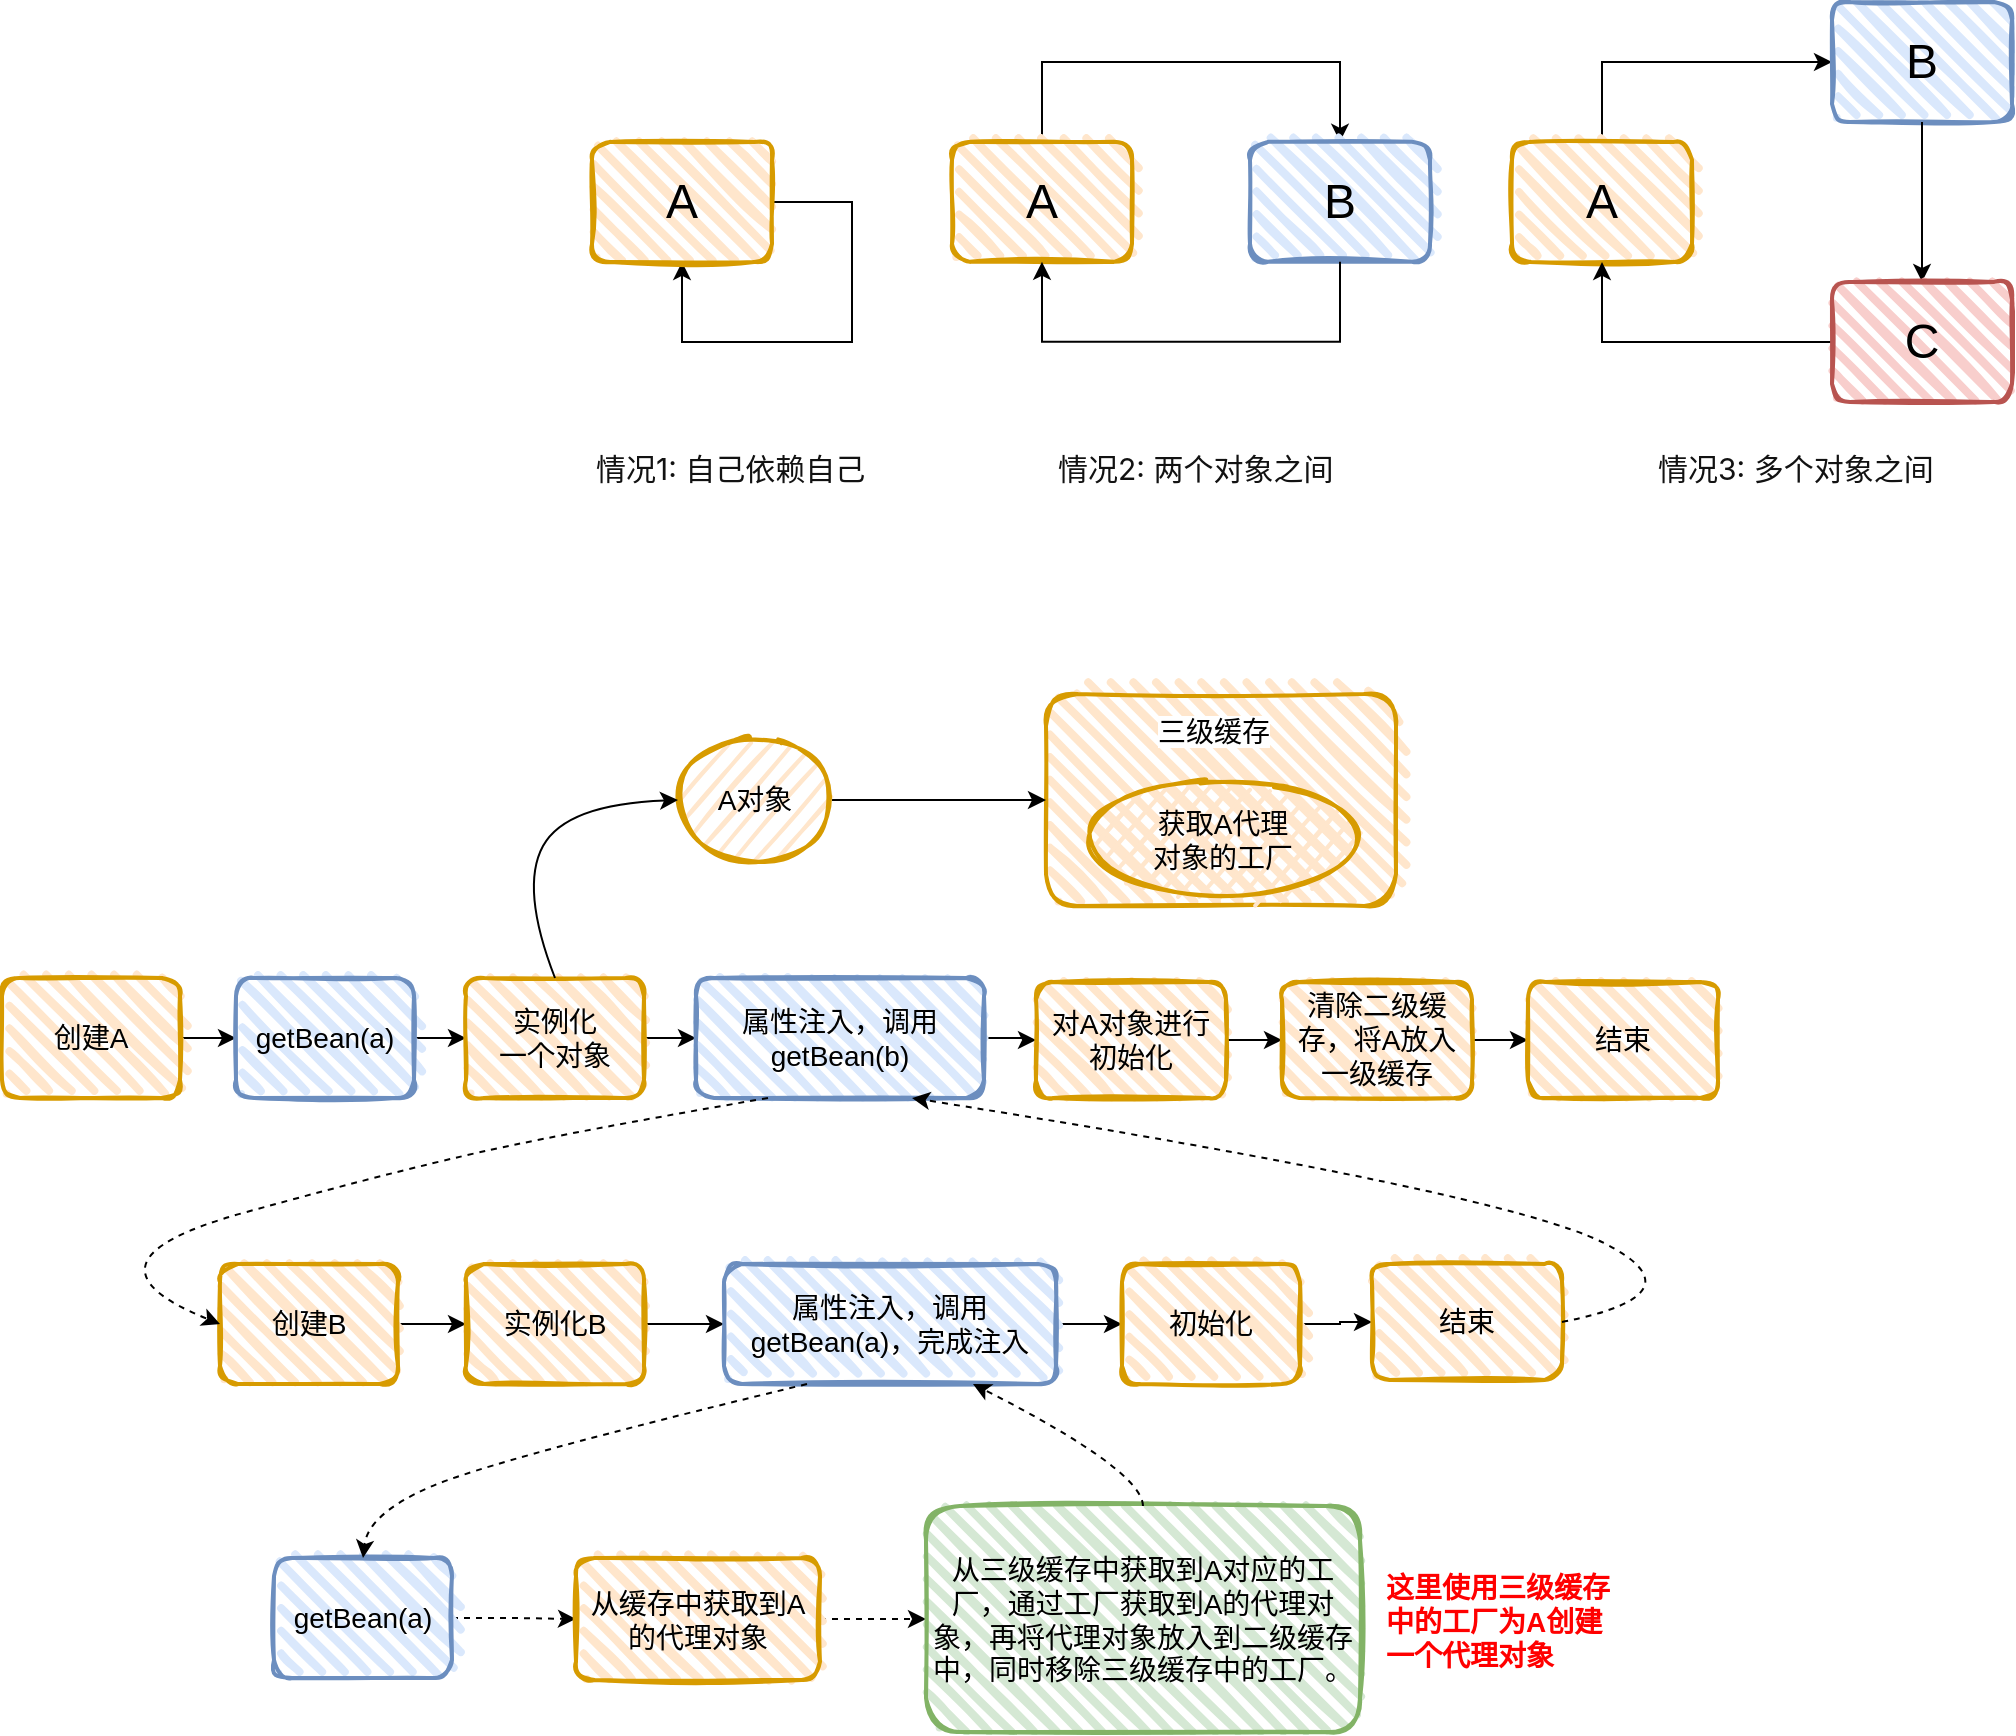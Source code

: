 <mxfile version="20.2.3" type="github">
  <diagram id="PN2r7i_gPheXsa0iSZiF" name="第 1 页">
    <mxGraphModel dx="1758" dy="732" grid="0" gridSize="10" guides="1" tooltips="1" connect="1" arrows="1" fold="1" page="0" pageScale="1" pageWidth="827" pageHeight="1169" math="0" shadow="0">
      <root>
        <mxCell id="0" />
        <mxCell id="1" parent="0" />
        <mxCell id="Nwbhyj16qawaemDovWx5-5" style="edgeStyle=orthogonalEdgeStyle;rounded=0;orthogonalLoop=1;jettySize=auto;html=1;fontSize=24;exitX=0.5;exitY=0;exitDx=0;exitDy=0;entryX=0.5;entryY=0;entryDx=0;entryDy=0;strokeWidth=1;" edge="1" parent="1" source="Nwbhyj16qawaemDovWx5-2" target="Nwbhyj16qawaemDovWx5-4">
          <mxGeometry relative="1" as="geometry">
            <mxPoint x="489" y="120.92" as="targetPoint" />
            <Array as="points">
              <mxPoint x="284" y="81" />
              <mxPoint x="433" y="81" />
            </Array>
          </mxGeometry>
        </mxCell>
        <mxCell id="Nwbhyj16qawaemDovWx5-2" value="&lt;font style=&quot;font-size: 24px;&quot;&gt;A&lt;/font&gt;" style="rounded=1;whiteSpace=wrap;html=1;strokeWidth=2;fillWeight=4;hachureGap=8;hachureAngle=45;fillColor=#ffe6cc;sketch=1;strokeColor=#d79b00;" vertex="1" parent="1">
          <mxGeometry x="239" y="120.92" width="90" height="60" as="geometry" />
        </mxCell>
        <mxCell id="Nwbhyj16qawaemDovWx5-4" value="&lt;font style=&quot;font-size: 24px;&quot;&gt;B&lt;/font&gt;" style="rounded=1;whiteSpace=wrap;html=1;strokeWidth=2;fillWeight=4;hachureGap=8;hachureAngle=45;fillColor=#dae8fc;sketch=1;strokeColor=#6c8ebf;" vertex="1" parent="1">
          <mxGeometry x="388" y="120.92" width="90" height="60" as="geometry" />
        </mxCell>
        <mxCell id="Nwbhyj16qawaemDovWx5-7" value="" style="edgeStyle=elbowEdgeStyle;elbow=vertical;endArrow=classic;html=1;rounded=0;fontSize=24;entryX=0.5;entryY=1;entryDx=0;entryDy=0;exitX=0.5;exitY=1;exitDx=0;exitDy=0;strokeWidth=1;" edge="1" parent="1" source="Nwbhyj16qawaemDovWx5-4" target="Nwbhyj16qawaemDovWx5-2">
          <mxGeometry width="50" height="50" relative="1" as="geometry">
            <mxPoint x="489" y="180.92" as="sourcePoint" />
            <mxPoint x="499" y="350.92" as="targetPoint" />
            <Array as="points">
              <mxPoint x="359" y="220.92" />
            </Array>
          </mxGeometry>
        </mxCell>
        <mxCell id="Nwbhyj16qawaemDovWx5-15" style="edgeStyle=orthogonalEdgeStyle;rounded=0;orthogonalLoop=1;jettySize=auto;html=1;fontSize=24;entryX=0.5;entryY=1;entryDx=0;entryDy=0;exitX=1;exitY=0.5;exitDx=0;exitDy=0;strokeWidth=1;" edge="1" parent="1" source="Nwbhyj16qawaemDovWx5-8" target="Nwbhyj16qawaemDovWx5-8">
          <mxGeometry relative="1" as="geometry">
            <mxPoint x="219" y="230.97" as="targetPoint" />
            <Array as="points">
              <mxPoint x="189" y="150.97" />
              <mxPoint x="189" y="220.97" />
              <mxPoint x="104" y="220.97" />
            </Array>
          </mxGeometry>
        </mxCell>
        <mxCell id="Nwbhyj16qawaemDovWx5-8" value="&lt;font style=&quot;font-size: 24px;&quot;&gt;A&lt;/font&gt;" style="rounded=1;whiteSpace=wrap;html=1;strokeWidth=2;fillWeight=4;hachureGap=8;hachureAngle=45;fillColor=#ffe6cc;sketch=1;strokeColor=#d79b00;" vertex="1" parent="1">
          <mxGeometry x="59" y="120.97" width="90" height="60" as="geometry" />
        </mxCell>
        <mxCell id="Nwbhyj16qawaemDovWx5-9" style="edgeStyle=orthogonalEdgeStyle;rounded=0;orthogonalLoop=1;jettySize=auto;html=1;fontSize=24;exitX=0.5;exitY=0;exitDx=0;exitDy=0;entryX=0;entryY=0.5;entryDx=0;entryDy=0;strokeWidth=1;" edge="1" parent="1" source="Nwbhyj16qawaemDovWx5-10" target="Nwbhyj16qawaemDovWx5-11">
          <mxGeometry relative="1" as="geometry">
            <mxPoint x="763" y="120.95" as="targetPoint" />
            <Array as="points">
              <mxPoint x="564" y="81" />
            </Array>
          </mxGeometry>
        </mxCell>
        <mxCell id="Nwbhyj16qawaemDovWx5-10" value="&lt;font style=&quot;font-size: 24px;&quot;&gt;A&lt;/font&gt;" style="rounded=1;whiteSpace=wrap;html=1;strokeWidth=2;fillWeight=4;hachureGap=8;hachureAngle=45;fillColor=#ffe6cc;sketch=1;strokeColor=#d79b00;" vertex="1" parent="1">
          <mxGeometry x="519" y="120.95" width="90" height="60" as="geometry" />
        </mxCell>
        <mxCell id="Nwbhyj16qawaemDovWx5-11" value="&lt;font style=&quot;font-size: 24px;&quot;&gt;B&lt;/font&gt;" style="rounded=1;whiteSpace=wrap;html=1;strokeWidth=2;fillWeight=4;hachureGap=8;hachureAngle=45;fillColor=#dae8fc;sketch=1;strokeColor=#6c8ebf;" vertex="1" parent="1">
          <mxGeometry x="679" y="51.0" width="90" height="60" as="geometry" />
        </mxCell>
        <mxCell id="Nwbhyj16qawaemDovWx5-12" value="" style="edgeStyle=elbowEdgeStyle;elbow=vertical;endArrow=classic;html=1;rounded=0;fontSize=24;entryX=0.5;entryY=1;entryDx=0;entryDy=0;exitX=0;exitY=0.5;exitDx=0;exitDy=0;" edge="1" parent="1" source="Nwbhyj16qawaemDovWx5-13" target="Nwbhyj16qawaemDovWx5-10">
          <mxGeometry width="50" height="50" relative="1" as="geometry">
            <mxPoint x="763" y="180.95" as="sourcePoint" />
            <mxPoint x="773" y="350.95" as="targetPoint" />
            <Array as="points">
              <mxPoint x="633" y="220.95" />
            </Array>
          </mxGeometry>
        </mxCell>
        <mxCell id="Nwbhyj16qawaemDovWx5-14" value="" style="edgeStyle=orthogonalEdgeStyle;rounded=0;orthogonalLoop=1;jettySize=auto;html=1;fontSize=24;startArrow=classic;startFill=1;endArrow=none;endFill=0;" edge="1" parent="1" source="Nwbhyj16qawaemDovWx5-13" target="Nwbhyj16qawaemDovWx5-11">
          <mxGeometry relative="1" as="geometry" />
        </mxCell>
        <mxCell id="Nwbhyj16qawaemDovWx5-13" value="&lt;font style=&quot;font-size: 24px;&quot;&gt;C&lt;/font&gt;" style="rounded=1;whiteSpace=wrap;html=1;strokeWidth=2;fillWeight=4;hachureGap=8;hachureAngle=45;fillColor=#f8cecc;sketch=1;strokeColor=#b85450;" vertex="1" parent="1">
          <mxGeometry x="679" y="190.95" width="90" height="60" as="geometry" />
        </mxCell>
        <mxCell id="Nwbhyj16qawaemDovWx5-16" value="&lt;span style=&quot;color: rgb(18, 18, 18); font-family: -apple-system, &amp;quot;system-ui&amp;quot;, &amp;quot;Helvetica Neue&amp;quot;, &amp;quot;PingFang SC&amp;quot;, &amp;quot;Microsoft YaHei&amp;quot;, &amp;quot;Source Han Sans SC&amp;quot;, &amp;quot;Noto Sans CJK SC&amp;quot;, &amp;quot;WenQuanYi Micro Hei&amp;quot;, sans-serif; font-size: 15px; font-style: normal; font-variant-ligatures: normal; font-variant-caps: normal; font-weight: 400; letter-spacing: normal; orphans: 2; text-align: start; text-indent: 0px; text-transform: none; widows: 2; word-spacing: 0px; -webkit-text-stroke-width: 0px; background-color: rgb(255, 255, 255); text-decoration-thickness: initial; text-decoration-style: initial; text-decoration-color: initial; float: none; display: inline !important;&quot;&gt;情况1: 自己依赖自己&lt;/span&gt;" style="text;whiteSpace=wrap;html=1;fontSize=24;" vertex="1" parent="1">
          <mxGeometry x="59" y="261.02" width="160" height="50" as="geometry" />
        </mxCell>
        <mxCell id="Nwbhyj16qawaemDovWx5-17" value="&lt;span style=&quot;color: rgb(18, 18, 18); font-family: -apple-system, &amp;quot;system-ui&amp;quot;, &amp;quot;Helvetica Neue&amp;quot;, &amp;quot;PingFang SC&amp;quot;, &amp;quot;Microsoft YaHei&amp;quot;, &amp;quot;Source Han Sans SC&amp;quot;, &amp;quot;Noto Sans CJK SC&amp;quot;, &amp;quot;WenQuanYi Micro Hei&amp;quot;, sans-serif; font-size: 15px; background-color: rgb(255, 255, 255);&quot;&gt;情况2:&amp;nbsp;&lt;/span&gt;&lt;span style=&quot;color: rgb(18, 18, 18); font-family: -apple-system, &amp;quot;system-ui&amp;quot;, &amp;quot;Helvetica Neue&amp;quot;, &amp;quot;PingFang SC&amp;quot;, &amp;quot;Microsoft YaHei&amp;quot;, &amp;quot;Source Han Sans SC&amp;quot;, &amp;quot;Noto Sans CJK SC&amp;quot;, &amp;quot;WenQuanYi Micro Hei&amp;quot;, sans-serif; font-size: 15px; background-color: rgb(255, 255, 255);&quot;&gt;两个对象之间&lt;/span&gt;" style="text;whiteSpace=wrap;html=1;fontSize=24;" vertex="1" parent="1">
          <mxGeometry x="290" y="261.02" width="180" height="50" as="geometry" />
        </mxCell>
        <mxCell id="Nwbhyj16qawaemDovWx5-18" value="&lt;span style=&quot;color: rgb(18, 18, 18); font-family: -apple-system, &amp;quot;system-ui&amp;quot;, &amp;quot;Helvetica Neue&amp;quot;, &amp;quot;PingFang SC&amp;quot;, &amp;quot;Microsoft YaHei&amp;quot;, &amp;quot;Source Han Sans SC&amp;quot;, &amp;quot;Noto Sans CJK SC&amp;quot;, &amp;quot;WenQuanYi Micro Hei&amp;quot;, sans-serif; font-size: 15px; background-color: rgb(255, 255, 255);&quot;&gt;情况3:&amp;nbsp;&lt;/span&gt;&lt;span style=&quot;color: rgb(18, 18, 18); font-family: -apple-system, &amp;quot;system-ui&amp;quot;, &amp;quot;Helvetica Neue&amp;quot;, &amp;quot;PingFang SC&amp;quot;, &amp;quot;Microsoft YaHei&amp;quot;, &amp;quot;Source Han Sans SC&amp;quot;, &amp;quot;Noto Sans CJK SC&amp;quot;, &amp;quot;WenQuanYi Micro Hei&amp;quot;, sans-serif; font-size: 15px; background-color: rgb(255, 255, 255);&quot;&gt;多个对象之间&lt;/span&gt;" style="text;whiteSpace=wrap;html=1;fontSize=24;" vertex="1" parent="1">
          <mxGeometry x="590" y="261.02" width="171" height="50" as="geometry" />
        </mxCell>
        <mxCell id="Nwbhyj16qawaemDovWx5-36" value="" style="edgeStyle=orthogonalEdgeStyle;rounded=0;orthogonalLoop=1;jettySize=auto;html=1;fontSize=14;startArrow=none;startFill=0;endArrow=classic;endFill=1;strokeWidth=1;" edge="1" parent="1" source="Nwbhyj16qawaemDovWx5-19" target="Nwbhyj16qawaemDovWx5-20">
          <mxGeometry relative="1" as="geometry" />
        </mxCell>
        <mxCell id="Nwbhyj16qawaemDovWx5-19" value="&lt;font style=&quot;font-size: 14px;&quot;&gt;创建A&lt;/font&gt;" style="rounded=1;whiteSpace=wrap;html=1;strokeWidth=2;fillWeight=4;hachureGap=8;hachureAngle=45;fillColor=#ffe6cc;sketch=1;strokeColor=#d79b00;" vertex="1" parent="1">
          <mxGeometry x="-236" y="539" width="89" height="60" as="geometry" />
        </mxCell>
        <mxCell id="Nwbhyj16qawaemDovWx5-37" value="" style="edgeStyle=orthogonalEdgeStyle;rounded=0;orthogonalLoop=1;jettySize=auto;html=1;fontSize=14;startArrow=none;startFill=0;endArrow=classic;endFill=1;strokeWidth=1;" edge="1" parent="1" source="Nwbhyj16qawaemDovWx5-20" target="Nwbhyj16qawaemDovWx5-21">
          <mxGeometry relative="1" as="geometry" />
        </mxCell>
        <mxCell id="Nwbhyj16qawaemDovWx5-20" value="&lt;span style=&quot;font-size: 14px;&quot;&gt;getBean(a)&lt;/span&gt;" style="rounded=1;whiteSpace=wrap;html=1;strokeWidth=2;fillWeight=4;hachureGap=8;hachureAngle=45;fillColor=#dae8fc;sketch=1;strokeColor=#6c8ebf;" vertex="1" parent="1">
          <mxGeometry x="-119" y="539" width="89" height="60" as="geometry" />
        </mxCell>
        <mxCell id="Nwbhyj16qawaemDovWx5-38" value="" style="edgeStyle=orthogonalEdgeStyle;rounded=0;orthogonalLoop=1;jettySize=auto;html=1;fontSize=14;startArrow=none;startFill=0;endArrow=classic;endFill=1;strokeWidth=1;" edge="1" parent="1" source="Nwbhyj16qawaemDovWx5-21" target="Nwbhyj16qawaemDovWx5-22">
          <mxGeometry relative="1" as="geometry" />
        </mxCell>
        <mxCell id="Nwbhyj16qawaemDovWx5-21" value="&lt;span style=&quot;font-size: 14px;&quot;&gt;实例化&lt;br&gt;一个对象&lt;/span&gt;" style="rounded=1;whiteSpace=wrap;html=1;strokeWidth=2;fillWeight=4;hachureGap=8;hachureAngle=45;fillColor=#ffe6cc;sketch=1;strokeColor=#d79b00;" vertex="1" parent="1">
          <mxGeometry x="-4" y="539" width="89" height="60" as="geometry" />
        </mxCell>
        <mxCell id="Nwbhyj16qawaemDovWx5-39" value="" style="edgeStyle=orthogonalEdgeStyle;rounded=0;orthogonalLoop=1;jettySize=auto;html=1;fontSize=14;startArrow=none;startFill=0;endArrow=classic;endFill=1;strokeWidth=1;" edge="1" parent="1" source="Nwbhyj16qawaemDovWx5-22" target="Nwbhyj16qawaemDovWx5-23">
          <mxGeometry relative="1" as="geometry" />
        </mxCell>
        <mxCell id="Nwbhyj16qawaemDovWx5-22" value="&lt;span style=&quot;font-size: 14px;&quot;&gt;属性注入，调用getBean(b)&lt;/span&gt;" style="rounded=1;whiteSpace=wrap;html=1;strokeWidth=2;fillWeight=4;hachureGap=8;hachureAngle=45;fillColor=#dae8fc;sketch=1;strokeColor=#6c8ebf;" vertex="1" parent="1">
          <mxGeometry x="111" y="539" width="144" height="60" as="geometry" />
        </mxCell>
        <mxCell id="Nwbhyj16qawaemDovWx5-40" value="" style="edgeStyle=orthogonalEdgeStyle;rounded=0;orthogonalLoop=1;jettySize=auto;html=1;fontSize=14;startArrow=none;startFill=0;endArrow=classic;endFill=1;strokeWidth=1;" edge="1" parent="1" source="Nwbhyj16qawaemDovWx5-23" target="Nwbhyj16qawaemDovWx5-24">
          <mxGeometry relative="1" as="geometry" />
        </mxCell>
        <mxCell id="Nwbhyj16qawaemDovWx5-23" value="&lt;span style=&quot;font-size: 14px;&quot;&gt;对A对象进行初始化&lt;/span&gt;" style="rounded=1;whiteSpace=wrap;html=1;strokeWidth=2;fillWeight=4;hachureGap=8;hachureAngle=45;fillColor=#ffe6cc;sketch=1;strokeColor=#d79b00;" vertex="1" parent="1">
          <mxGeometry x="281" y="541" width="95" height="58" as="geometry" />
        </mxCell>
        <mxCell id="Nwbhyj16qawaemDovWx5-41" value="" style="edgeStyle=orthogonalEdgeStyle;rounded=0;orthogonalLoop=1;jettySize=auto;html=1;fontSize=14;startArrow=none;startFill=0;endArrow=classic;endFill=1;strokeWidth=1;" edge="1" parent="1" source="Nwbhyj16qawaemDovWx5-24" target="Nwbhyj16qawaemDovWx5-25">
          <mxGeometry relative="1" as="geometry" />
        </mxCell>
        <mxCell id="Nwbhyj16qawaemDovWx5-24" value="&lt;span style=&quot;font-size: 14px;&quot;&gt;清除二级缓存，将A放入一级缓存&lt;/span&gt;" style="rounded=1;whiteSpace=wrap;html=1;strokeWidth=2;fillWeight=4;hachureGap=8;hachureAngle=45;fillColor=#ffe6cc;sketch=1;strokeColor=#d79b00;" vertex="1" parent="1">
          <mxGeometry x="404" y="541" width="95" height="58" as="geometry" />
        </mxCell>
        <mxCell id="Nwbhyj16qawaemDovWx5-25" value="&lt;span style=&quot;font-size: 14px;&quot;&gt;结束&lt;/span&gt;" style="rounded=1;whiteSpace=wrap;html=1;strokeWidth=2;fillWeight=4;hachureGap=8;hachureAngle=45;fillColor=#ffe6cc;sketch=1;strokeColor=#d79b00;" vertex="1" parent="1">
          <mxGeometry x="527" y="541" width="95" height="58" as="geometry" />
        </mxCell>
        <mxCell id="Nwbhyj16qawaemDovWx5-29" value="" style="rounded=1;whiteSpace=wrap;html=1;strokeWidth=2;fillWeight=4;hachureGap=8;hachureAngle=45;fillColor=#ffe6cc;sketch=1;strokeColor=#d79b00;" vertex="1" parent="1">
          <mxGeometry x="286" y="397" width="175" height="106" as="geometry" />
        </mxCell>
        <mxCell id="Nwbhyj16qawaemDovWx5-34" style="edgeStyle=orthogonalEdgeStyle;rounded=0;orthogonalLoop=1;jettySize=auto;html=1;entryX=0;entryY=0.5;entryDx=0;entryDy=0;fontSize=14;startArrow=none;startFill=0;endArrow=classic;endFill=1;strokeWidth=1;" edge="1" parent="1" source="Nwbhyj16qawaemDovWx5-30" target="Nwbhyj16qawaemDovWx5-29">
          <mxGeometry relative="1" as="geometry" />
        </mxCell>
        <mxCell id="Nwbhyj16qawaemDovWx5-30" value="A对象" style="ellipse;whiteSpace=wrap;html=1;strokeWidth=2;fillWeight=2;hachureGap=8;fillColor=#ffe6cc;fillStyle=dots;sketch=1;fontSize=14;strokeColor=#d79b00;" vertex="1" parent="1">
          <mxGeometry x="102" y="420" width="77" height="60" as="geometry" />
        </mxCell>
        <mxCell id="Nwbhyj16qawaemDovWx5-31" value="获取A代理&lt;br&gt;对象的工厂" style="ellipse;whiteSpace=wrap;html=1;strokeWidth=2;fillWeight=2;hachureGap=8;fillColor=#ffe6cc;fillStyle=dots;sketch=1;fontSize=14;strokeColor=#d79b00;" vertex="1" parent="1">
          <mxGeometry x="306" y="442" width="137" height="55" as="geometry" />
        </mxCell>
        <mxCell id="Nwbhyj16qawaemDovWx5-32" value="&lt;span style=&quot;color: rgb(0, 0, 0); font-family: Helvetica; font-size: 14px; font-style: normal; font-variant-ligatures: normal; font-variant-caps: normal; font-weight: 400; letter-spacing: normal; orphans: 2; text-align: center; text-indent: 0px; text-transform: none; widows: 2; word-spacing: 0px; -webkit-text-stroke-width: 0px; background-color: rgb(255, 255, 255); text-decoration-thickness: initial; text-decoration-style: initial; text-decoration-color: initial; float: none; display: inline !important;&quot;&gt;三级缓存&lt;/span&gt;" style="text;whiteSpace=wrap;html=1;fontSize=14;" vertex="1" parent="1">
          <mxGeometry x="339.501" y="400.999" width="65" height="39" as="geometry" />
        </mxCell>
        <mxCell id="Nwbhyj16qawaemDovWx5-35" value="" style="curved=1;endArrow=classic;html=1;rounded=0;fontSize=14;strokeWidth=1;exitX=0.5;exitY=0;exitDx=0;exitDy=0;entryX=0;entryY=0.5;entryDx=0;entryDy=0;" edge="1" parent="1" source="Nwbhyj16qawaemDovWx5-21" target="Nwbhyj16qawaemDovWx5-30">
          <mxGeometry width="50" height="50" relative="1" as="geometry">
            <mxPoint x="32" y="481" as="sourcePoint" />
            <mxPoint x="82" y="431" as="targetPoint" />
            <Array as="points">
              <mxPoint x="23" y="494" />
              <mxPoint x="46" y="452" />
            </Array>
          </mxGeometry>
        </mxCell>
        <mxCell id="Nwbhyj16qawaemDovWx5-49" value="" style="edgeStyle=orthogonalEdgeStyle;rounded=0;orthogonalLoop=1;jettySize=auto;html=1;fontSize=14;startArrow=none;startFill=0;endArrow=classic;endFill=1;strokeWidth=1;" edge="1" parent="1" source="Nwbhyj16qawaemDovWx5-42" target="Nwbhyj16qawaemDovWx5-45">
          <mxGeometry relative="1" as="geometry" />
        </mxCell>
        <mxCell id="Nwbhyj16qawaemDovWx5-42" value="&lt;font style=&quot;font-size: 14px;&quot;&gt;创建B&lt;/font&gt;" style="rounded=1;whiteSpace=wrap;html=1;strokeWidth=2;fillWeight=4;hachureGap=8;hachureAngle=45;fillColor=#ffe6cc;sketch=1;strokeColor=#d79b00;" vertex="1" parent="1">
          <mxGeometry x="-127" y="682" width="89" height="60" as="geometry" />
        </mxCell>
        <mxCell id="Nwbhyj16qawaemDovWx5-50" value="" style="edgeStyle=orthogonalEdgeStyle;rounded=0;orthogonalLoop=1;jettySize=auto;html=1;fontSize=14;startArrow=none;startFill=0;endArrow=classic;endFill=1;strokeWidth=1;" edge="1" parent="1" source="Nwbhyj16qawaemDovWx5-45" target="Nwbhyj16qawaemDovWx5-46">
          <mxGeometry relative="1" as="geometry" />
        </mxCell>
        <mxCell id="Nwbhyj16qawaemDovWx5-45" value="&lt;font style=&quot;font-size: 14px;&quot;&gt;实例化B&lt;/font&gt;" style="rounded=1;whiteSpace=wrap;html=1;strokeWidth=2;fillWeight=4;hachureGap=8;hachureAngle=45;fillColor=#ffe6cc;sketch=1;strokeColor=#d79b00;" vertex="1" parent="1">
          <mxGeometry x="-4" y="682" width="89" height="60" as="geometry" />
        </mxCell>
        <mxCell id="Nwbhyj16qawaemDovWx5-51" value="" style="edgeStyle=orthogonalEdgeStyle;rounded=0;orthogonalLoop=1;jettySize=auto;html=1;fontSize=14;startArrow=none;startFill=0;endArrow=classic;endFill=1;strokeWidth=1;" edge="1" parent="1" source="Nwbhyj16qawaemDovWx5-46" target="Nwbhyj16qawaemDovWx5-47">
          <mxGeometry relative="1" as="geometry" />
        </mxCell>
        <mxCell id="Nwbhyj16qawaemDovWx5-46" value="&lt;font style=&quot;font-size: 14px;&quot;&gt;属性注入，调用getBean(a)，完成注入&lt;/font&gt;" style="rounded=1;whiteSpace=wrap;html=1;strokeWidth=2;fillWeight=4;hachureGap=8;hachureAngle=45;fillColor=#dae8fc;sketch=1;strokeColor=#6c8ebf;" vertex="1" parent="1">
          <mxGeometry x="125" y="682" width="166" height="60" as="geometry" />
        </mxCell>
        <mxCell id="Nwbhyj16qawaemDovWx5-52" value="" style="edgeStyle=orthogonalEdgeStyle;rounded=0;orthogonalLoop=1;jettySize=auto;html=1;fontSize=14;startArrow=none;startFill=0;endArrow=classic;endFill=1;strokeWidth=1;" edge="1" parent="1" source="Nwbhyj16qawaemDovWx5-47" target="Nwbhyj16qawaemDovWx5-48">
          <mxGeometry relative="1" as="geometry" />
        </mxCell>
        <mxCell id="Nwbhyj16qawaemDovWx5-47" value="&lt;font style=&quot;font-size: 14px;&quot;&gt;初始化&lt;/font&gt;" style="rounded=1;whiteSpace=wrap;html=1;strokeWidth=2;fillWeight=4;hachureGap=8;hachureAngle=45;fillColor=#ffe6cc;sketch=1;strokeColor=#d79b00;" vertex="1" parent="1">
          <mxGeometry x="324" y="682" width="89" height="60" as="geometry" />
        </mxCell>
        <mxCell id="Nwbhyj16qawaemDovWx5-48" value="&lt;span style=&quot;font-size: 14px;&quot;&gt;结束&lt;/span&gt;" style="rounded=1;whiteSpace=wrap;html=1;strokeWidth=2;fillWeight=4;hachureGap=8;hachureAngle=45;fillColor=#ffe6cc;sketch=1;strokeColor=#d79b00;" vertex="1" parent="1">
          <mxGeometry x="449" y="682" width="95" height="58" as="geometry" />
        </mxCell>
        <mxCell id="Nwbhyj16qawaemDovWx5-54" value="" style="curved=1;endArrow=classic;html=1;rounded=0;fontSize=14;strokeWidth=1;entryX=0;entryY=0.5;entryDx=0;entryDy=0;exitX=0.25;exitY=1;exitDx=0;exitDy=0;dashed=1;" edge="1" parent="1" source="Nwbhyj16qawaemDovWx5-22" target="Nwbhyj16qawaemDovWx5-42">
          <mxGeometry width="50" height="50" relative="1" as="geometry">
            <mxPoint x="205" y="647" as="sourcePoint" />
            <mxPoint x="121" y="616" as="targetPoint" />
            <Array as="points">
              <mxPoint x="71" y="612" />
              <mxPoint x="-27" y="632" />
              <mxPoint x="-204" y="681" />
            </Array>
          </mxGeometry>
        </mxCell>
        <mxCell id="Nwbhyj16qawaemDovWx5-55" value="" style="curved=1;endArrow=classic;html=1;rounded=0;dashed=1;fontSize=14;strokeWidth=1;exitX=1;exitY=0.5;exitDx=0;exitDy=0;entryX=0.75;entryY=1;entryDx=0;entryDy=0;" edge="1" parent="1" source="Nwbhyj16qawaemDovWx5-48" target="Nwbhyj16qawaemDovWx5-22">
          <mxGeometry width="50" height="50" relative="1" as="geometry">
            <mxPoint x="637" y="728" as="sourcePoint" />
            <mxPoint x="687" y="678" as="targetPoint" />
            <Array as="points">
              <mxPoint x="615" y="697" />
              <mxPoint x="515" y="646" />
            </Array>
          </mxGeometry>
        </mxCell>
        <mxCell id="Nwbhyj16qawaemDovWx5-59" value="" style="edgeStyle=orthogonalEdgeStyle;rounded=0;orthogonalLoop=1;jettySize=auto;html=1;dashed=1;fontSize=14;startArrow=none;startFill=0;endArrow=classic;endFill=1;strokeWidth=1;" edge="1" parent="1" source="Nwbhyj16qawaemDovWx5-56" target="Nwbhyj16qawaemDovWx5-57">
          <mxGeometry relative="1" as="geometry" />
        </mxCell>
        <mxCell id="Nwbhyj16qawaemDovWx5-56" value="&lt;span style=&quot;font-size: 14px;&quot;&gt;getBean(a)&lt;/span&gt;" style="rounded=1;whiteSpace=wrap;html=1;strokeWidth=2;fillWeight=4;hachureGap=8;hachureAngle=45;fillColor=#dae8fc;sketch=1;strokeColor=#6c8ebf;" vertex="1" parent="1">
          <mxGeometry x="-100" y="829" width="89" height="60" as="geometry" />
        </mxCell>
        <mxCell id="Nwbhyj16qawaemDovWx5-60" value="" style="edgeStyle=orthogonalEdgeStyle;rounded=0;orthogonalLoop=1;jettySize=auto;html=1;dashed=1;fontSize=14;startArrow=none;startFill=0;endArrow=classic;endFill=1;strokeWidth=1;" edge="1" parent="1" source="Nwbhyj16qawaemDovWx5-57" target="Nwbhyj16qawaemDovWx5-58">
          <mxGeometry relative="1" as="geometry" />
        </mxCell>
        <mxCell id="Nwbhyj16qawaemDovWx5-57" value="&lt;span style=&quot;font-size: 14px;&quot;&gt;从缓存中获取到A的代理对象&lt;/span&gt;" style="rounded=1;whiteSpace=wrap;html=1;strokeWidth=2;fillWeight=4;hachureGap=8;hachureAngle=45;fillColor=#ffe6cc;sketch=1;strokeColor=#d79b00;" vertex="1" parent="1">
          <mxGeometry x="51" y="829" width="122" height="61" as="geometry" />
        </mxCell>
        <mxCell id="Nwbhyj16qawaemDovWx5-58" value="&lt;span style=&quot;font-size: 14px;&quot;&gt;从三级缓存中获取到A对应的工厂，通过工厂获取到A的代理对象，再将代理对象放入到二级缓存中，同时移除三级缓存中的工厂。&lt;/span&gt;" style="rounded=1;whiteSpace=wrap;html=1;strokeWidth=2;fillWeight=4;hachureGap=8;hachureAngle=45;fillColor=#d5e8d4;sketch=1;strokeColor=#82b366;" vertex="1" parent="1">
          <mxGeometry x="226" y="803" width="217" height="113" as="geometry" />
        </mxCell>
        <mxCell id="Nwbhyj16qawaemDovWx5-61" value="" style="curved=1;endArrow=classic;html=1;rounded=0;fontSize=14;strokeWidth=1;entryX=0.5;entryY=0;entryDx=0;entryDy=0;exitX=0.25;exitY=1;exitDx=0;exitDy=0;dashed=1;" edge="1" parent="1" source="Nwbhyj16qawaemDovWx5-46" target="Nwbhyj16qawaemDovWx5-56">
          <mxGeometry width="50" height="50" relative="1" as="geometry">
            <mxPoint x="85" y="767" as="sourcePoint" />
            <mxPoint x="-189" y="880" as="targetPoint" />
            <Array as="points">
              <mxPoint x="9" y="780" />
              <mxPoint x="-53" y="807" />
            </Array>
          </mxGeometry>
        </mxCell>
        <mxCell id="Nwbhyj16qawaemDovWx5-62" value="" style="curved=1;endArrow=classic;html=1;rounded=0;dashed=1;fontSize=14;strokeWidth=1;exitX=0.5;exitY=0;exitDx=0;exitDy=0;entryX=0.75;entryY=1;entryDx=0;entryDy=0;" edge="1" parent="1" source="Nwbhyj16qawaemDovWx5-58" target="Nwbhyj16qawaemDovWx5-46">
          <mxGeometry width="50" height="50" relative="1" as="geometry">
            <mxPoint x="564" y="800" as="sourcePoint" />
            <mxPoint x="614" y="750" as="targetPoint" />
            <Array as="points">
              <mxPoint x="334" y="785" />
            </Array>
          </mxGeometry>
        </mxCell>
        <mxCell id="Nwbhyj16qawaemDovWx5-63" value="&lt;span style=&quot;font-family: Helvetica; font-size: 14px; font-style: normal; font-variant-ligatures: normal; font-variant-caps: normal; letter-spacing: normal; orphans: 2; text-align: center; text-indent: 0px; text-transform: none; widows: 2; word-spacing: 0px; -webkit-text-stroke-width: 0px; background-color: rgb(255, 255, 255); text-decoration-thickness: initial; text-decoration-style: initial; text-decoration-color: initial; float: none; display: inline !important;&quot;&gt;&lt;font color=&quot;#ff0000&quot;&gt;&lt;b&gt;这里使用三级缓存中的工厂为A创建一个代理对象&lt;/b&gt;&lt;/font&gt;&lt;/span&gt;" style="text;whiteSpace=wrap;html=1;fontSize=14;" vertex="1" parent="1">
          <mxGeometry x="454" y="829" width="121.33" height="65.24" as="geometry" />
        </mxCell>
      </root>
    </mxGraphModel>
  </diagram>
</mxfile>
